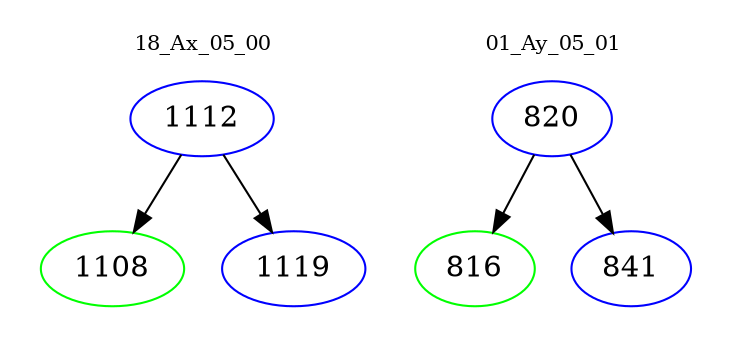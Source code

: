 digraph{
subgraph cluster_0 {
color = white
label = "18_Ax_05_00";
fontsize=10;
T0_1112 [label="1112", color="blue"]
T0_1112 -> T0_1108 [color="black"]
T0_1108 [label="1108", color="green"]
T0_1112 -> T0_1119 [color="black"]
T0_1119 [label="1119", color="blue"]
}
subgraph cluster_1 {
color = white
label = "01_Ay_05_01";
fontsize=10;
T1_820 [label="820", color="blue"]
T1_820 -> T1_816 [color="black"]
T1_816 [label="816", color="green"]
T1_820 -> T1_841 [color="black"]
T1_841 [label="841", color="blue"]
}
}
